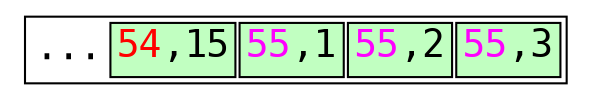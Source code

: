 // Example B-Tree graph
//
// Breadth-first order
//
// Start from root, go left to right
//
// Workflow:
//
// $ dot -T svg btree.dot -o btree.svg;

digraph nbtree {
graph [fontname = "monospace"];
node [shape = none,height=.1,fontname = "monospace",fontsize=18];
// Level 0 (leaf level)
leafnode_1[ label=<<table>
                    <tr>
                        <td border="0" bgcolor='white' port="t0">...</td>
                        <td bgcolor='darkseagreen1' port="t1"><font color="red">54</font>,15</td>
                        <td bgcolor='darkseagreen1' port="t2"><font color="magenta">55</font>,1</td>
                        <td bgcolor='darkseagreen1' port="t3"><font color="magenta">55</font>,2</td>
                        <td bgcolor='darkseagreen1' port="t4"><font color="magenta">55</font>,3</td>
                    </tr>
                </table>
               >
        ];
//Force alignment from root to internal to leaf levels:
//edge[style=invis];
//"rootnode":d1 -> "leafnode_2":t2
}
